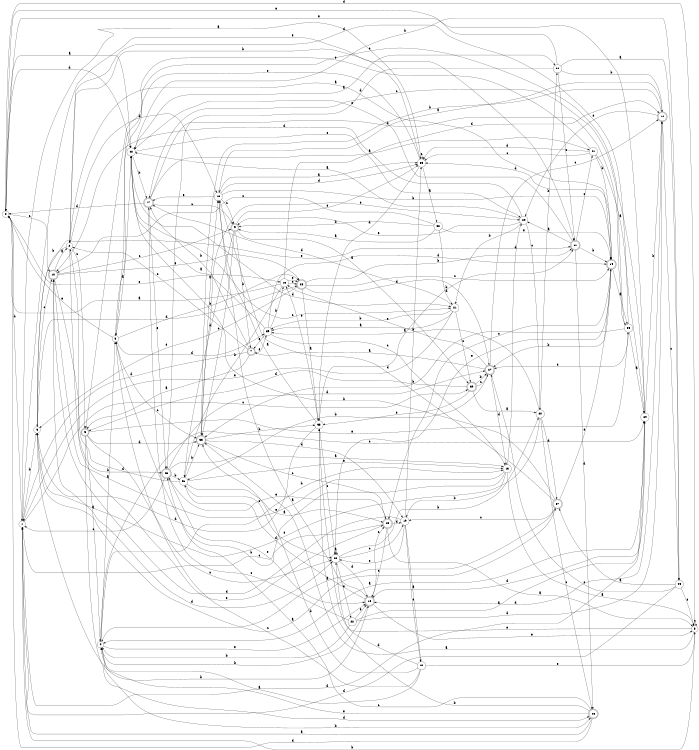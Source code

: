 digraph n36_9 {
__start0 [label="" shape="none"];

rankdir=LR;
size="8,5";

s0 [style="filled", color="black", fillcolor="white" shape="circle", label="0"];
s1 [style="filled", color="black", fillcolor="white" shape="circle", label="1"];
s2 [style="filled", color="black", fillcolor="white" shape="circle", label="2"];
s3 [style="filled", color="black", fillcolor="white" shape="circle", label="3"];
s4 [style="filled", color="black", fillcolor="white" shape="circle", label="4"];
s5 [style="rounded,filled", color="black", fillcolor="white" shape="doublecircle", label="5"];
s6 [style="filled", color="black", fillcolor="white" shape="circle", label="6"];
s7 [style="rounded,filled", color="black", fillcolor="white" shape="doublecircle", label="7"];
s8 [style="filled", color="black", fillcolor="white" shape="circle", label="8"];
s9 [style="rounded,filled", color="black", fillcolor="white" shape="doublecircle", label="9"];
s10 [style="rounded,filled", color="black", fillcolor="white" shape="doublecircle", label="10"];
s11 [style="rounded,filled", color="black", fillcolor="white" shape="doublecircle", label="11"];
s12 [style="rounded,filled", color="black", fillcolor="white" shape="doublecircle", label="12"];
s13 [style="filled", color="black", fillcolor="white" shape="circle", label="13"];
s14 [style="rounded,filled", color="black", fillcolor="white" shape="doublecircle", label="14"];
s15 [style="filled", color="black", fillcolor="white" shape="circle", label="15"];
s16 [style="filled", color="black", fillcolor="white" shape="circle", label="16"];
s17 [style="rounded,filled", color="black", fillcolor="white" shape="doublecircle", label="17"];
s18 [style="rounded,filled", color="black", fillcolor="white" shape="doublecircle", label="18"];
s19 [style="filled", color="black", fillcolor="white" shape="circle", label="19"];
s20 [style="filled", color="black", fillcolor="white" shape="circle", label="20"];
s21 [style="filled", color="black", fillcolor="white" shape="circle", label="21"];
s22 [style="filled", color="black", fillcolor="white" shape="circle", label="22"];
s23 [style="filled", color="black", fillcolor="white" shape="circle", label="23"];
s24 [style="filled", color="black", fillcolor="white" shape="circle", label="24"];
s25 [style="rounded,filled", color="black", fillcolor="white" shape="doublecircle", label="25"];
s26 [style="rounded,filled", color="black", fillcolor="white" shape="doublecircle", label="26"];
s27 [style="rounded,filled", color="black", fillcolor="white" shape="doublecircle", label="27"];
s28 [style="rounded,filled", color="black", fillcolor="white" shape="doublecircle", label="28"];
s29 [style="filled", color="black", fillcolor="white" shape="circle", label="29"];
s30 [style="rounded,filled", color="black", fillcolor="white" shape="doublecircle", label="30"];
s31 [style="filled", color="black", fillcolor="white" shape="circle", label="31"];
s32 [style="filled", color="black", fillcolor="white" shape="circle", label="32"];
s33 [style="rounded,filled", color="black", fillcolor="white" shape="doublecircle", label="33"];
s34 [style="filled", color="black", fillcolor="white" shape="circle", label="34"];
s35 [style="filled", color="black", fillcolor="white" shape="circle", label="35"];
s36 [style="filled", color="black", fillcolor="white" shape="circle", label="36"];
s37 [style="rounded,filled", color="black", fillcolor="white" shape="doublecircle", label="37"];
s38 [style="filled", color="black", fillcolor="white" shape="circle", label="38"];
s39 [style="filled", color="black", fillcolor="white" shape="circle", label="39"];
s40 [style="filled", color="black", fillcolor="white" shape="circle", label="40"];
s41 [style="filled", color="black", fillcolor="white" shape="circle", label="41"];
s42 [style="filled", color="black", fillcolor="white" shape="circle", label="42"];
s43 [style="rounded,filled", color="black", fillcolor="white" shape="doublecircle", label="43"];
s44 [style="filled", color="black", fillcolor="white" shape="circle", label="44"];
s0 -> s40 [label="a"];
s0 -> s1 [label="b"];
s0 -> s10 [label="c"];
s0 -> s40 [label="d"];
s0 -> s15 [label="e"];
s1 -> s35 [label="a"];
s1 -> s6 [label="b"];
s1 -> s30 [label="c"];
s1 -> s24 [label="d"];
s1 -> s11 [label="e"];
s2 -> s14 [label="a"];
s2 -> s6 [label="b"];
s2 -> s5 [label="c"];
s2 -> s16 [label="d"];
s2 -> s25 [label="e"];
s3 -> s40 [label="a"];
s3 -> s28 [label="b"];
s3 -> s33 [label="c"];
s3 -> s39 [label="d"];
s3 -> s0 [label="e"];
s4 -> s3 [label="a"];
s4 -> s13 [label="b"];
s4 -> s24 [label="c"];
s4 -> s26 [label="d"];
s4 -> s18 [label="e"];
s5 -> s4 [label="a"];
s5 -> s26 [label="b"];
s5 -> s23 [label="c"];
s5 -> s33 [label="d"];
s5 -> s36 [label="e"];
s6 -> s37 [label="a"];
s6 -> s18 [label="b"];
s6 -> s10 [label="c"];
s6 -> s28 [label="d"];
s6 -> s11 [label="e"];
s7 -> s5 [label="a"];
s7 -> s17 [label="b"];
s7 -> s2 [label="c"];
s7 -> s1 [label="d"];
s7 -> s39 [label="e"];
s8 -> s33 [label="a"];
s8 -> s1 [label="b"];
s8 -> s8 [label="c"];
s8 -> s0 [label="d"];
s8 -> s38 [label="e"];
s9 -> s30 [label="a"];
s9 -> s7 [label="b"];
s9 -> s33 [label="c"];
s9 -> s31 [label="d"];
s9 -> s35 [label="e"];
s10 -> s2 [label="a"];
s10 -> s43 [label="b"];
s10 -> s9 [label="c"];
s10 -> s23 [label="d"];
s10 -> s28 [label="e"];
s11 -> s29 [label="a"];
s11 -> s14 [label="b"];
s11 -> s41 [label="c"];
s11 -> s26 [label="d"];
s11 -> s40 [label="e"];
s12 -> s16 [label="a"];
s12 -> s33 [label="b"];
s12 -> s44 [label="c"];
s12 -> s18 [label="d"];
s12 -> s29 [label="e"];
s13 -> s8 [label="a"];
s13 -> s19 [label="b"];
s13 -> s1 [label="c"];
s13 -> s29 [label="d"];
s13 -> s10 [label="e"];
s14 -> s36 [label="a"];
s14 -> s27 [label="b"];
s14 -> s25 [label="c"];
s14 -> s35 [label="d"];
s14 -> s23 [label="e"];
s15 -> s0 [label="a"];
s15 -> s31 [label="b"];
s15 -> s28 [label="c"];
s15 -> s12 [label="d"];
s15 -> s28 [label="e"];
s16 -> s35 [label="a"];
s16 -> s14 [label="b"];
s16 -> s9 [label="c"];
s16 -> s35 [label="d"];
s16 -> s17 [label="e"];
s17 -> s41 [label="a"];
s17 -> s36 [label="b"];
s17 -> s9 [label="c"];
s17 -> s0 [label="d"];
s17 -> s43 [label="e"];
s18 -> s16 [label="a"];
s18 -> s4 [label="b"];
s18 -> s25 [label="c"];
s18 -> s31 [label="d"];
s18 -> s8 [label="e"];
s19 -> s42 [label="a"];
s19 -> s35 [label="b"];
s19 -> s42 [label="c"];
s19 -> s10 [label="d"];
s19 -> s23 [label="e"];
s20 -> s39 [label="a"];
s20 -> s34 [label="b"];
s20 -> s26 [label="c"];
s20 -> s37 [label="d"];
s20 -> s6 [label="e"];
s21 -> s39 [label="a"];
s21 -> s39 [label="b"];
s21 -> s30 [label="c"];
s21 -> s17 [label="d"];
s21 -> s1 [label="e"];
s22 -> s24 [label="a"];
s22 -> s4 [label="b"];
s22 -> s17 [label="c"];
s22 -> s12 [label="d"];
s22 -> s18 [label="e"];
s23 -> s23 [label="a"];
s23 -> s20 [label="b"];
s23 -> s19 [label="c"];
s23 -> s18 [label="d"];
s23 -> s22 [label="e"];
s24 -> s4 [label="a"];
s24 -> s12 [label="b"];
s24 -> s17 [label="c"];
s24 -> s18 [label="d"];
s24 -> s0 [label="e"];
s25 -> s8 [label="a"];
s25 -> s3 [label="b"];
s25 -> s18 [label="c"];
s25 -> s19 [label="d"];
s25 -> s43 [label="e"];
s26 -> s1 [label="a"];
s26 -> s38 [label="b"];
s26 -> s43 [label="c"];
s26 -> s0 [label="d"];
s26 -> s4 [label="e"];
s27 -> s7 [label="a"];
s27 -> s31 [label="b"];
s27 -> s12 [label="c"];
s27 -> s13 [label="d"];
s27 -> s15 [label="e"];
s28 -> s38 [label="a"];
s28 -> s11 [label="b"];
s28 -> s14 [label="c"];
s28 -> s27 [label="d"];
s28 -> s6 [label="e"];
s29 -> s40 [label="a"];
s29 -> s21 [label="b"];
s29 -> s20 [label="c"];
s29 -> s10 [label="d"];
s29 -> s9 [label="e"];
s30 -> s20 [label="a"];
s30 -> s27 [label="b"];
s30 -> s27 [label="c"];
s30 -> s5 [label="d"];
s30 -> s38 [label="e"];
s31 -> s25 [label="a"];
s31 -> s33 [label="b"];
s31 -> s23 [label="c"];
s31 -> s2 [label="d"];
s31 -> s13 [label="e"];
s32 -> s9 [label="a"];
s32 -> s9 [label="b"];
s32 -> s10 [label="c"];
s32 -> s21 [label="d"];
s32 -> s14 [label="e"];
s33 -> s16 [label="a"];
s33 -> s38 [label="b"];
s33 -> s25 [label="c"];
s33 -> s19 [label="d"];
s33 -> s29 [label="e"];
s34 -> s44 [label="a"];
s34 -> s12 [label="b"];
s34 -> s11 [label="c"];
s34 -> s43 [label="d"];
s34 -> s0 [label="e"];
s35 -> s32 [label="a"];
s35 -> s2 [label="b"];
s35 -> s35 [label="c"];
s35 -> s38 [label="d"];
s35 -> s3 [label="e"];
s36 -> s24 [label="a"];
s36 -> s33 [label="b"];
s36 -> s3 [label="c"];
s36 -> s2 [label="d"];
s36 -> s27 [label="e"];
s37 -> s4 [label="a"];
s37 -> s40 [label="b"];
s37 -> s19 [label="c"];
s37 -> s16 [label="d"];
s37 -> s14 [label="e"];
s38 -> s16 [label="a"];
s38 -> s11 [label="b"];
s38 -> s23 [label="c"];
s38 -> s6 [label="d"];
s38 -> s15 [label="e"];
s39 -> s40 [label="a"];
s39 -> s15 [label="b"];
s39 -> s13 [label="c"];
s39 -> s14 [label="d"];
s39 -> s7 [label="e"];
s40 -> s34 [label="a"];
s40 -> s17 [label="b"];
s40 -> s21 [label="c"];
s40 -> s21 [label="d"];
s40 -> s29 [label="e"];
s41 -> s24 [label="a"];
s41 -> s14 [label="b"];
s41 -> s35 [label="c"];
s41 -> s35 [label="d"];
s41 -> s5 [label="e"];
s42 -> s4 [label="a"];
s42 -> s33 [label="b"];
s42 -> s3 [label="c"];
s42 -> s23 [label="d"];
s42 -> s8 [label="e"];
s43 -> s13 [label="a"];
s43 -> s31 [label="b"];
s43 -> s1 [label="c"];
s43 -> s27 [label="d"];
s43 -> s18 [label="e"];
s44 -> s37 [label="a"];
s44 -> s40 [label="b"];
s44 -> s27 [label="c"];
s44 -> s1 [label="d"];
s44 -> s8 [label="e"];

}